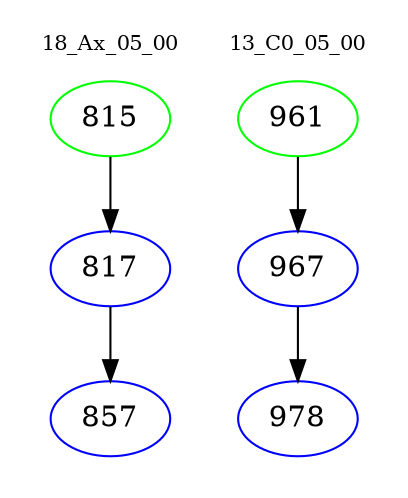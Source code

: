 digraph{
subgraph cluster_0 {
color = white
label = "18_Ax_05_00";
fontsize=10;
T0_815 [label="815", color="green"]
T0_815 -> T0_817 [color="black"]
T0_817 [label="817", color="blue"]
T0_817 -> T0_857 [color="black"]
T0_857 [label="857", color="blue"]
}
subgraph cluster_1 {
color = white
label = "13_C0_05_00";
fontsize=10;
T1_961 [label="961", color="green"]
T1_961 -> T1_967 [color="black"]
T1_967 [label="967", color="blue"]
T1_967 -> T1_978 [color="black"]
T1_978 [label="978", color="blue"]
}
}
